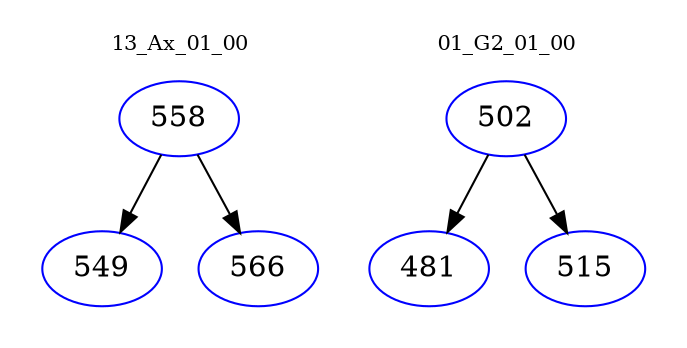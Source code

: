 digraph{
subgraph cluster_0 {
color = white
label = "13_Ax_01_00";
fontsize=10;
T0_558 [label="558", color="blue"]
T0_558 -> T0_549 [color="black"]
T0_549 [label="549", color="blue"]
T0_558 -> T0_566 [color="black"]
T0_566 [label="566", color="blue"]
}
subgraph cluster_1 {
color = white
label = "01_G2_01_00";
fontsize=10;
T1_502 [label="502", color="blue"]
T1_502 -> T1_481 [color="black"]
T1_481 [label="481", color="blue"]
T1_502 -> T1_515 [color="black"]
T1_515 [label="515", color="blue"]
}
}
